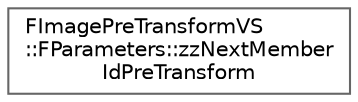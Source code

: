 digraph "Graphical Class Hierarchy"
{
 // INTERACTIVE_SVG=YES
 // LATEX_PDF_SIZE
  bgcolor="transparent";
  edge [fontname=Helvetica,fontsize=10,labelfontname=Helvetica,labelfontsize=10];
  node [fontname=Helvetica,fontsize=10,shape=box,height=0.2,width=0.4];
  rankdir="LR";
  Node0 [id="Node000000",label="FImagePreTransformVS\l::FParameters::zzNextMember\lIdPreTransform",height=0.2,width=0.4,color="grey40", fillcolor="white", style="filled",URL="$da/d6e/structFImagePreTransformVS_1_1FParameters_1_1zzNextMemberIdPreTransform.html",tooltip=" "];
}
